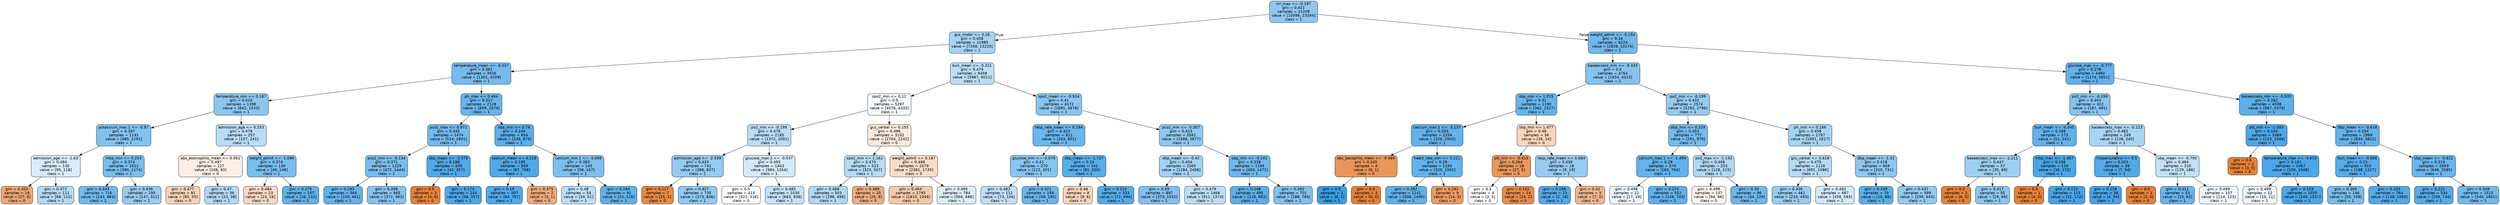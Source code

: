 digraph Tree {
node [shape=box, style="filled, rounded", color="black", fontname="helvetica"] ;
edge [fontname="helvetica"] ;
0 [label="inr_max <= -0.197\ngini = 0.421\nsamples = 21209\nvalue = [10096, 23394]\nclass = 1", fillcolor="#8ec7f0"] ;
1 [label="gcs_motor <= 0.26\ngini = 0.458\nsamples = 12985\nvalue = [7268, 13220]\nclass = 1", fillcolor="#a6d3f3"] ;
0 -> 1 [labeldistance=2.5, labelangle=45, headlabel="True"] ;
2 [label="temperature_mean <= -0.037\ngini = 0.361\nsamples = 3526\nvalue = [1301, 4209]\nclass = 1", fillcolor="#76bbed"] ;
1 -> 2 ;
3 [label="temperature_min <= 0.187\ngini = 0.416\nsamples = 1398\nvalue = [642, 1533]\nclass = 1", fillcolor="#8cc6f0"] ;
2 -> 3 ;
4 [label="potassium_max.1 <= -0.87\ngini = 0.397\nsamples = 1141\nvalue = [485, 1292]\nclass = 1", fillcolor="#83c2ef"] ;
3 -> 4 ;
5 [label="admission_age <= -1.63\ngini = 0.494\nsamples = 130\nvalue = [95, 118]\nclass = 1", fillcolor="#d8ecfa"] ;
4 -> 5 ;
6 [label="gini = 0.353\nsamples = 19\nvalue = [27, 8]\nclass = 0", fillcolor="#eda674"] ;
5 -> 6 ;
7 [label="gini = 0.472\nsamples = 111\nvalue = [68, 110]\nclass = 1", fillcolor="#b3daf5"] ;
5 -> 7 ;
8 [label="mbp_min <= 0.253\ngini = 0.374\nsamples = 1011\nvalue = [390, 1174]\nclass = 1", fillcolor="#7bbeee"] ;
4 -> 8 ;
9 [label="gini = 0.343\nsamples = 716\nvalue = [243, 863]\nclass = 1", fillcolor="#71b9ec"] ;
8 -> 9 ;
10 [label="gini = 0.436\nsamples = 295\nvalue = [147, 311]\nclass = 1", fillcolor="#97cbf1"] ;
8 -> 10 ;
11 [label="admission_age <= 0.253\ngini = 0.478\nsamples = 257\nvalue = [157, 241]\nclass = 1", fillcolor="#baddf6"] ;
3 -> 11 ;
12 [label="abs_eosinophils_mean <= 0.061\ngini = 0.497\nsamples = 127\nvalue = [108, 93]\nclass = 0", fillcolor="#fbeee4"] ;
11 -> 12 ;
13 [label="gini = 0.477\nsamples = 91\nvalue = [85, 55]\nclass = 0", fillcolor="#f6d3b9"] ;
12 -> 13 ;
14 [label="gini = 0.47\nsamples = 36\nvalue = [23, 38]\nclass = 1", fillcolor="#b1d8f5"] ;
12 -> 14 ;
15 [label="weight_admit <= -1.096\ngini = 0.374\nsamples = 130\nvalue = [49, 148]\nclass = 1", fillcolor="#7bbdee"] ;
11 -> 15 ;
16 [label="gini = 0.484\nsamples = 23\nvalue = [23, 16]\nclass = 0", fillcolor="#f7d9c3"] ;
15 -> 16 ;
17 [label="gini = 0.275\nsamples = 107\nvalue = [26, 132]\nclass = 1", fillcolor="#60b0ea"] ;
15 -> 17 ;
18 [label="ph_max <= 0.464\ngini = 0.317\nsamples = 2128\nvalue = [659, 2676]\nclass = 1", fillcolor="#6ab5eb"] ;
2 -> 18 ;
19 [label="pco2_max <= 0.972\ngini = 0.345\nsamples = 1474\nvalue = [514, 1801]\nclass = 1", fillcolor="#72b9ec"] ;
18 -> 19 ;
20 [label="pco2_min <= -0.134\ngini = 0.371\nsamples = 1229\nvalue = [472, 1444]\nclass = 1", fillcolor="#7abded"] ;
19 -> 20 ;
21 [label="gini = 0.293\nsamples = 364\nvalue = [100, 461]\nclass = 1", fillcolor="#64b2eb"] ;
20 -> 21 ;
22 [label="gini = 0.398\nsamples = 865\nvalue = [372, 983]\nclass = 1", fillcolor="#84c2ef"] ;
20 -> 22 ;
23 [label="sbp_mean <= -2.375\ngini = 0.188\nsamples = 245\nvalue = [42, 357]\nclass = 1", fillcolor="#50a9e8"] ;
19 -> 23 ;
24 [label="gini = 0.0\nsamples = 2\nvalue = [4, 0]\nclass = 0", fillcolor="#e58139"] ;
23 -> 24 ;
25 [label="gini = 0.174\nsamples = 243\nvalue = [38, 357]\nclass = 1", fillcolor="#4ea7e8"] ;
23 -> 25 ;
26 [label="sbp_min <= 0.74\ngini = 0.244\nsamples = 654\nvalue = [145, 875]\nclass = 1", fillcolor="#5aade9"] ;
18 -> 26 ;
27 [label="sodium_mean <= 4.218\ngini = 0.195\nsamples = 509\nvalue = [87, 708]\nclass = 1", fillcolor="#51a9e8"] ;
26 -> 27 ;
28 [label="gini = 0.19\nsamples = 507\nvalue = [84, 707]\nclass = 1", fillcolor="#51a9e8"] ;
27 -> 28 ;
29 [label="gini = 0.375\nsamples = 2\nvalue = [3, 1]\nclass = 0", fillcolor="#eeab7b"] ;
27 -> 29 ;
30 [label="calcium_min.1 <= -0.099\ngini = 0.383\nsamples = 145\nvalue = [58, 167]\nclass = 1", fillcolor="#7ebfee"] ;
26 -> 30 ;
31 [label="gini = 0.48\nsamples = 54\nvalue = [34, 51]\nclass = 1", fillcolor="#bddef6"] ;
30 -> 31 ;
32 [label="gini = 0.284\nsamples = 91\nvalue = [24, 116]\nclass = 1", fillcolor="#62b1ea"] ;
30 -> 32 ;
33 [label="bun_mean <= -0.321\ngini = 0.479\nsamples = 9459\nvalue = [5967, 9011]\nclass = 1", fillcolor="#bcdef6"] ;
1 -> 33 ;
34 [label="spo2_min <= 0.12\ngini = 0.5\nsamples = 5287\nvalue = [4076, 4333]\nclass = 1", fillcolor="#f3f9fd"] ;
33 -> 34 ;
35 [label="po2_min <= -0.199\ngini = 0.478\nsamples = 2185\nvalue = [1372, 2091]\nclass = 1", fillcolor="#bbddf6"] ;
34 -> 35 ;
36 [label="admission_age <= -2.539\ngini = 0.433\nsamples = 742\nvalue = [388, 837]\nclass = 1", fillcolor="#95caf1"] ;
35 -> 36 ;
37 [label="gini = 0.117\nsamples = 7\nvalue = [15, 1]\nclass = 0", fillcolor="#e78946"] ;
36 -> 37 ;
38 [label="gini = 0.427\nsamples = 735\nvalue = [373, 836]\nclass = 1", fillcolor="#91c9f1"] ;
36 -> 38 ;
39 [label="glucose_max.2 <= -0.537\ngini = 0.493\nsamples = 1443\nvalue = [984, 1254]\nclass = 1", fillcolor="#d4eaf9"] ;
35 -> 39 ;
40 [label="gini = 0.5\nsamples = 413\nvalue = [321, 316]\nclass = 0", fillcolor="#fffdfc"] ;
39 -> 40 ;
41 [label="gini = 0.485\nsamples = 1030\nvalue = [663, 938]\nclass = 1", fillcolor="#c5e2f7"] ;
39 -> 41 ;
42 [label="gcs_verbal <= 0.155\ngini = 0.496\nsamples = 3102\nvalue = [2704, 2242]\nclass = 0", fillcolor="#fbe9dd"] ;
34 -> 42 ;
43 [label="spo2_min <= 1.161\ngini = 0.475\nsamples = 523\nvalue = [323, 507]\nclass = 1", fillcolor="#b7dbf6"] ;
42 -> 43 ;
44 [label="gini = 0.468\nsamples = 503\nvalue = [298, 498]\nclass = 1", fillcolor="#afd8f5"] ;
43 -> 44 ;
45 [label="gini = 0.389\nsamples = 20\nvalue = [25, 9]\nclass = 0", fillcolor="#eeae80"] ;
43 -> 45 ;
46 [label="weight_admit <= 0.187\ngini = 0.488\nsamples = 2579\nvalue = [2381, 1735]\nclass = 0", fillcolor="#f8ddc9"] ;
42 -> 46 ;
47 [label="gini = 0.464\nsamples = 1795\nvalue = [1815, 1049]\nclass = 0", fillcolor="#f4caab"] ;
46 -> 47 ;
48 [label="gini = 0.495\nsamples = 784\nvalue = [566, 686]\nclass = 1", fillcolor="#dceefa"] ;
46 -> 48 ;
49 [label="spo2_mean <= -0.914\ngini = 0.41\nsamples = 4172\nvalue = [1891, 4678]\nclass = 1", fillcolor="#89c5f0"] ;
33 -> 49 ;
50 [label="resp_rate_mean <= 0.194\ngini = 0.323\nsamples = 611\nvalue = [203, 801]\nclass = 1", fillcolor="#6bb6ec"] ;
49 -> 50 ;
51 [label="glucose_min <= -0.078\ngini = 0.41\nsamples = 270\nvalue = [122, 301]\nclass = 1", fillcolor="#89c5f0"] ;
50 -> 51 ;
52 [label="gini = 0.483\nsamples = 112\nvalue = [73, 106]\nclass = 1", fillcolor="#c1e0f7"] ;
51 -> 52 ;
53 [label="gini = 0.321\nsamples = 158\nvalue = [49, 195]\nclass = 1", fillcolor="#6bb6ec"] ;
51 -> 53 ;
54 [label="sbp_mean <= -1.727\ngini = 0.24\nsamples = 341\nvalue = [81, 500]\nclass = 1", fillcolor="#59ade9"] ;
50 -> 54 ;
55 [label="gini = 0.48\nsamples = 8\nvalue = [9, 6]\nclass = 0", fillcolor="#f6d5bd"] ;
54 -> 55 ;
56 [label="gini = 0.222\nsamples = 333\nvalue = [72, 494]\nclass = 1", fillcolor="#56abe9"] ;
54 -> 56 ;
57 [label="pco2_min <= -0.007\ngini = 0.423\nsamples = 3561\nvalue = [1688, 3877]\nclass = 1", fillcolor="#8fc8f0"] ;
49 -> 57 ;
58 [label="dbp_mean <= -0.42\ngini = 0.454\nsamples = 2365\nvalue = [1284, 2406]\nclass = 1", fillcolor="#a3d1f3"] ;
57 -> 58 ;
59 [label="gini = 0.39\nsamples = 897\nvalue = [373, 1032]\nclass = 1", fillcolor="#81c0ee"] ;
58 -> 59 ;
60 [label="gini = 0.479\nsamples = 1468\nvalue = [911, 1374]\nclass = 1", fillcolor="#bcdef6"] ;
58 -> 60 ;
61 [label="sbp_min <= -0.141\ngini = 0.338\nsamples = 1196\nvalue = [404, 1471]\nclass = 1", fillcolor="#6fb8ec"] ;
57 -> 61 ;
62 [label="gini = 0.248\nsamples = 495\nvalue = [116, 682]\nclass = 1", fillcolor="#5baee9"] ;
61 -> 62 ;
63 [label="gini = 0.392\nsamples = 701\nvalue = [288, 789]\nclass = 1", fillcolor="#81c1ee"] ;
61 -> 63 ;
64 [label="weight_admit <= -0.154\ngini = 0.34\nsamples = 8224\nvalue = [2828, 10174]\nclass = 1", fillcolor="#70b8ec"] ;
0 -> 64 [labeldistance=2.5, labelangle=-45, headlabel="False"] ;
65 [label="baseexcess_min <= -0.333\ngini = 0.4\nsamples = 3764\nvalue = [1654, 4323]\nclass = 1", fillcolor="#85c2ef"] ;
64 -> 65 ;
66 [label="sbp_min <= 1.015\ngini = 0.31\nsamples = 1190\nvalue = [362, 1527]\nclass = 1", fillcolor="#68b4eb"] ;
65 -> 66 ;
67 [label="calcium_max.1 <= -3.137\ngini = 0.293\nsamples = 1154\nvalue = [326, 1503]\nclass = 1", fillcolor="#64b2eb"] ;
66 -> 67 ;
68 [label="abs_basophils_mean <= -0.469\ngini = 0.245\nsamples = 4\nvalue = [6, 1]\nclass = 0", fillcolor="#e9965a"] ;
67 -> 68 ;
69 [label="gini = 0.0\nsamples = 1\nvalue = [0, 1]\nclass = 1", fillcolor="#399de5"] ;
68 -> 69 ;
70 [label="gini = 0.0\nsamples = 3\nvalue = [6, 0]\nclass = 0", fillcolor="#e58139"] ;
68 -> 70 ;
71 [label="heart_rate_min <= 3.221\ngini = 0.29\nsamples = 1150\nvalue = [320, 1502]\nclass = 1", fillcolor="#63b2eb"] ;
67 -> 71 ;
72 [label="gini = 0.282\nsamples = 1141\nvalue = [306, 1499]\nclass = 1", fillcolor="#61b1ea"] ;
71 -> 72 ;
73 [label="gini = 0.291\nsamples = 9\nvalue = [14, 3]\nclass = 0", fillcolor="#eb9c63"] ;
71 -> 73 ;
74 [label="sbp_min <= 1.477\ngini = 0.48\nsamples = 36\nvalue = [36, 24]\nclass = 0", fillcolor="#f6d5bd"] ;
66 -> 74 ;
75 [label="ptt_min <= -0.415\ngini = 0.264\nsamples = 18\nvalue = [27, 5]\nclass = 0", fillcolor="#ea985e"] ;
74 -> 75 ;
76 [label="gini = 0.5\nsamples = 4\nvalue = [3, 3]\nclass = 0", fillcolor="#ffffff"] ;
75 -> 76 ;
77 [label="gini = 0.142\nsamples = 14\nvalue = [24, 2]\nclass = 0", fillcolor="#e78c49"] ;
75 -> 77 ;
78 [label="resp_rate_mean <= 0.684\ngini = 0.436\nsamples = 18\nvalue = [9, 19]\nclass = 1", fillcolor="#97cbf1"] ;
74 -> 78 ;
79 [label="gini = 0.198\nsamples = 13\nvalue = [2, 16]\nclass = 1", fillcolor="#52a9e8"] ;
78 -> 79 ;
80 [label="gini = 0.42\nsamples = 5\nvalue = [7, 3]\nclass = 0", fillcolor="#f0b78e"] ;
78 -> 80 ;
81 [label="po2_min <= -0.199\ngini = 0.432\nsamples = 2574\nvalue = [1292, 2796]\nclass = 1", fillcolor="#94caf1"] ;
65 -> 81 ;
82 [label="dbp_min <= 0.329\ngini = 0.353\nsamples = 777\nvalue = [291, 979]\nclass = 1", fillcolor="#74baed"] ;
81 -> 82 ;
83 [label="calcium_max.1 <= -1.494\ngini = 0.29\nsamples = 574\nvalue = [163, 764]\nclass = 1", fillcolor="#63b2eb"] ;
82 -> 83 ;
84 [label="gini = 0.498\nsamples = 22\nvalue = [17, 19]\nclass = 1", fillcolor="#eaf5fc"] ;
83 -> 84 ;
85 [label="gini = 0.274\nsamples = 552\nvalue = [146, 745]\nclass = 1", fillcolor="#60b0ea"] ;
83 -> 85 ;
86 [label="po2_max <= -1.143\ngini = 0.468\nsamples = 203\nvalue = [128, 215]\nclass = 1", fillcolor="#afd7f4"] ;
82 -> 86 ;
87 [label="gini = 0.499\nsamples = 107\nvalue = [94, 86]\nclass = 0", fillcolor="#fdf4ee"] ;
86 -> 87 ;
88 [label="gini = 0.33\nsamples = 96\nvalue = [34, 129]\nclass = 1", fillcolor="#6db7ec"] ;
86 -> 88 ;
89 [label="ph_min <= 0.166\ngini = 0.458\nsamples = 1797\nvalue = [1001, 1817]\nclass = 1", fillcolor="#a6d3f3"] ;
81 -> 89 ;
90 [label="gcs_verbal <= 0.618\ngini = 0.475\nsamples = 1128\nvalue = [691, 1086]\nclass = 1", fillcolor="#b7dbf6"] ;
89 -> 90 ;
91 [label="gini = 0.436\nsamples = 461\nvalue = [233, 493]\nclass = 1", fillcolor="#97cbf1"] ;
90 -> 91 ;
92 [label="gini = 0.492\nsamples = 667\nvalue = [458, 593]\nclass = 1", fillcolor="#d2e9f9"] ;
90 -> 92 ;
93 [label="dbp_mean <= -1.31\ngini = 0.418\nsamples = 669\nvalue = [310, 731]\nclass = 1", fillcolor="#8dc7f0"] ;
89 -> 93 ;
94 [label="gini = 0.249\nsamples = 70\nvalue = [15, 88]\nclass = 1", fillcolor="#5baee9"] ;
93 -> 94 ;
95 [label="gini = 0.431\nsamples = 599\nvalue = [295, 643]\nclass = 1", fillcolor="#94caf1"] ;
93 -> 95 ;
96 [label="glucose_max <= -0.777\ngini = 0.278\nsamples = 4460\nvalue = [1174, 5851]\nclass = 1", fillcolor="#61b1ea"] ;
64 -> 96 ;
97 [label="po2_min <= -0.199\ngini = 0.403\nsamples = 422\nvalue = [187, 481]\nclass = 1", fillcolor="#86c3ef"] ;
96 -> 97 ;
98 [label="bun_mean <= -0.345\ngini = 0.288\nsamples = 173\nvalue = [51, 241]\nclass = 1", fillcolor="#63b2eb"] ;
97 -> 98 ;
99 [label="baseexcess_max <= -2.211\ngini = 0.447\nsamples = 57\nvalue = [35, 69]\nclass = 1", fillcolor="#9dcff2"] ;
98 -> 99 ;
100 [label="gini = 0.0\nsamples = 2\nvalue = [6, 0]\nclass = 0", fillcolor="#e58139"] ;
99 -> 100 ;
101 [label="gini = 0.417\nsamples = 55\nvalue = [29, 69]\nclass = 1", fillcolor="#8cc6f0"] ;
99 -> 101 ;
102 [label="mbp_max <= -1.467\ngini = 0.156\nsamples = 116\nvalue = [16, 172]\nclass = 1", fillcolor="#4ba6e7"] ;
98 -> 102 ;
103 [label="gini = 0.0\nsamples = 1\nvalue = [4, 0]\nclass = 0", fillcolor="#e58139"] ;
102 -> 103 ;
104 [label="gini = 0.122\nsamples = 115\nvalue = [12, 172]\nclass = 1", fillcolor="#47a4e7"] ;
102 -> 104 ;
105 [label="baseexcess_max <= -0.223\ngini = 0.462\nsamples = 249\nvalue = [136, 240]\nclass = 1", fillcolor="#a9d5f4"] ;
97 -> 105 ;
106 [label="hispanic/latino <= 0.5\ngini = 0.203\nsamples = 39\nvalue = [7, 54]\nclass = 1", fillcolor="#53aae8"] ;
105 -> 106 ;
107 [label="gini = 0.128\nsamples = 38\nvalue = [4, 54]\nclass = 1", fillcolor="#48a4e7"] ;
106 -> 107 ;
108 [label="gini = 0.0\nsamples = 1\nvalue = [3, 0]\nclass = 0", fillcolor="#e58139"] ;
106 -> 108 ;
109 [label="sbp_mean <= -0.795\ngini = 0.484\nsamples = 210\nvalue = [129, 186]\nclass = 1", fillcolor="#c2e1f7"] ;
105 -> 109 ;
110 [label="gini = 0.311\nsamples = 53\nvalue = [15, 63]\nclass = 1", fillcolor="#68b4eb"] ;
109 -> 110 ;
111 [label="gini = 0.499\nsamples = 157\nvalue = [114, 123]\nclass = 1", fillcolor="#f1f8fd"] ;
109 -> 111 ;
112 [label="baseexcess_min <= -0.535\ngini = 0.262\nsamples = 4038\nvalue = [987, 5370]\nclass = 1", fillcolor="#5dafea"] ;
96 -> 112 ;
113 [label="ptt_min <= -1.093\ngini = 0.164\nsamples = 1069\nvalue = [153, 1548]\nclass = 1", fillcolor="#4da7e8"] ;
112 -> 113 ;
114 [label="gini = 0.0\nsamples = 2\nvalue = [3, 0]\nclass = 0", fillcolor="#e58139"] ;
113 -> 114 ;
115 [label="temperature_max <= -4.615\ngini = 0.161\nsamples = 1067\nvalue = [150, 1548]\nclass = 1", fillcolor="#4ca6e8"] ;
113 -> 115 ;
116 [label="gini = 0.499\nsamples = 12\nvalue = [10, 11]\nclass = 1", fillcolor="#edf6fd"] ;
115 -> 116 ;
117 [label="gini = 0.153\nsamples = 1055\nvalue = [140, 1537]\nclass = 1", fillcolor="#4ba6e7"] ;
115 -> 117 ;
118 [label="dbp_mean <= -0.618\ngini = 0.294\nsamples = 2969\nvalue = [834, 3822]\nclass = 1", fillcolor="#64b2eb"] ;
112 -> 118 ;
119 [label="bun_mean <= -0.566\ngini = 0.23\nsamples = 910\nvalue = [188, 1227]\nclass = 1", fillcolor="#57ace9"] ;
118 -> 119 ;
120 [label="gini = 0.365\nsamples = 146\nvalue = [50, 158]\nclass = 1", fillcolor="#78bced"] ;
119 -> 120 ;
121 [label="gini = 0.203\nsamples = 764\nvalue = [138, 1069]\nclass = 1", fillcolor="#53aae8"] ;
119 -> 121 ;
122 [label="sbp_mean <= -0.622\ngini = 0.319\nsamples = 2059\nvalue = [646, 2595]\nclass = 1", fillcolor="#6ab5eb"] ;
118 -> 122 ;
123 [label="gini = 0.221\nsamples = 534\nvalue = [106, 734]\nclass = 1", fillcolor="#56abe9"] ;
122 -> 123 ;
124 [label="gini = 0.349\nsamples = 1525\nvalue = [540, 1861]\nclass = 1", fillcolor="#72b9ed"] ;
122 -> 124 ;
}